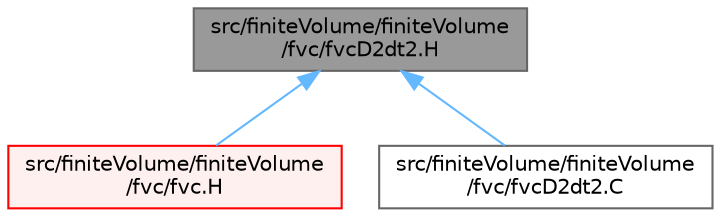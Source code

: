 digraph "src/finiteVolume/finiteVolume/fvc/fvcD2dt2.H"
{
 // LATEX_PDF_SIZE
  bgcolor="transparent";
  edge [fontname=Helvetica,fontsize=10,labelfontname=Helvetica,labelfontsize=10];
  node [fontname=Helvetica,fontsize=10,shape=box,height=0.2,width=0.4];
  Node1 [id="Node000001",label="src/finiteVolume/finiteVolume\l/fvc/fvcD2dt2.H",height=0.2,width=0.4,color="gray40", fillcolor="grey60", style="filled", fontcolor="black",tooltip="Calculate the second temporal derivative."];
  Node1 -> Node2 [id="edge1_Node000001_Node000002",dir="back",color="steelblue1",style="solid",tooltip=" "];
  Node2 [id="Node000002",label="src/finiteVolume/finiteVolume\l/fvc/fvc.H",height=0.2,width=0.4,color="red", fillcolor="#FFF0F0", style="filled",URL="$fvc_8H.html",tooltip=" "];
  Node1 -> Node172 [id="edge2_Node000001_Node000172",dir="back",color="steelblue1",style="solid",tooltip=" "];
  Node172 [id="Node000172",label="src/finiteVolume/finiteVolume\l/fvc/fvcD2dt2.C",height=0.2,width=0.4,color="grey40", fillcolor="white", style="filled",URL="$fvcD2dt2_8C.html",tooltip=" "];
}
